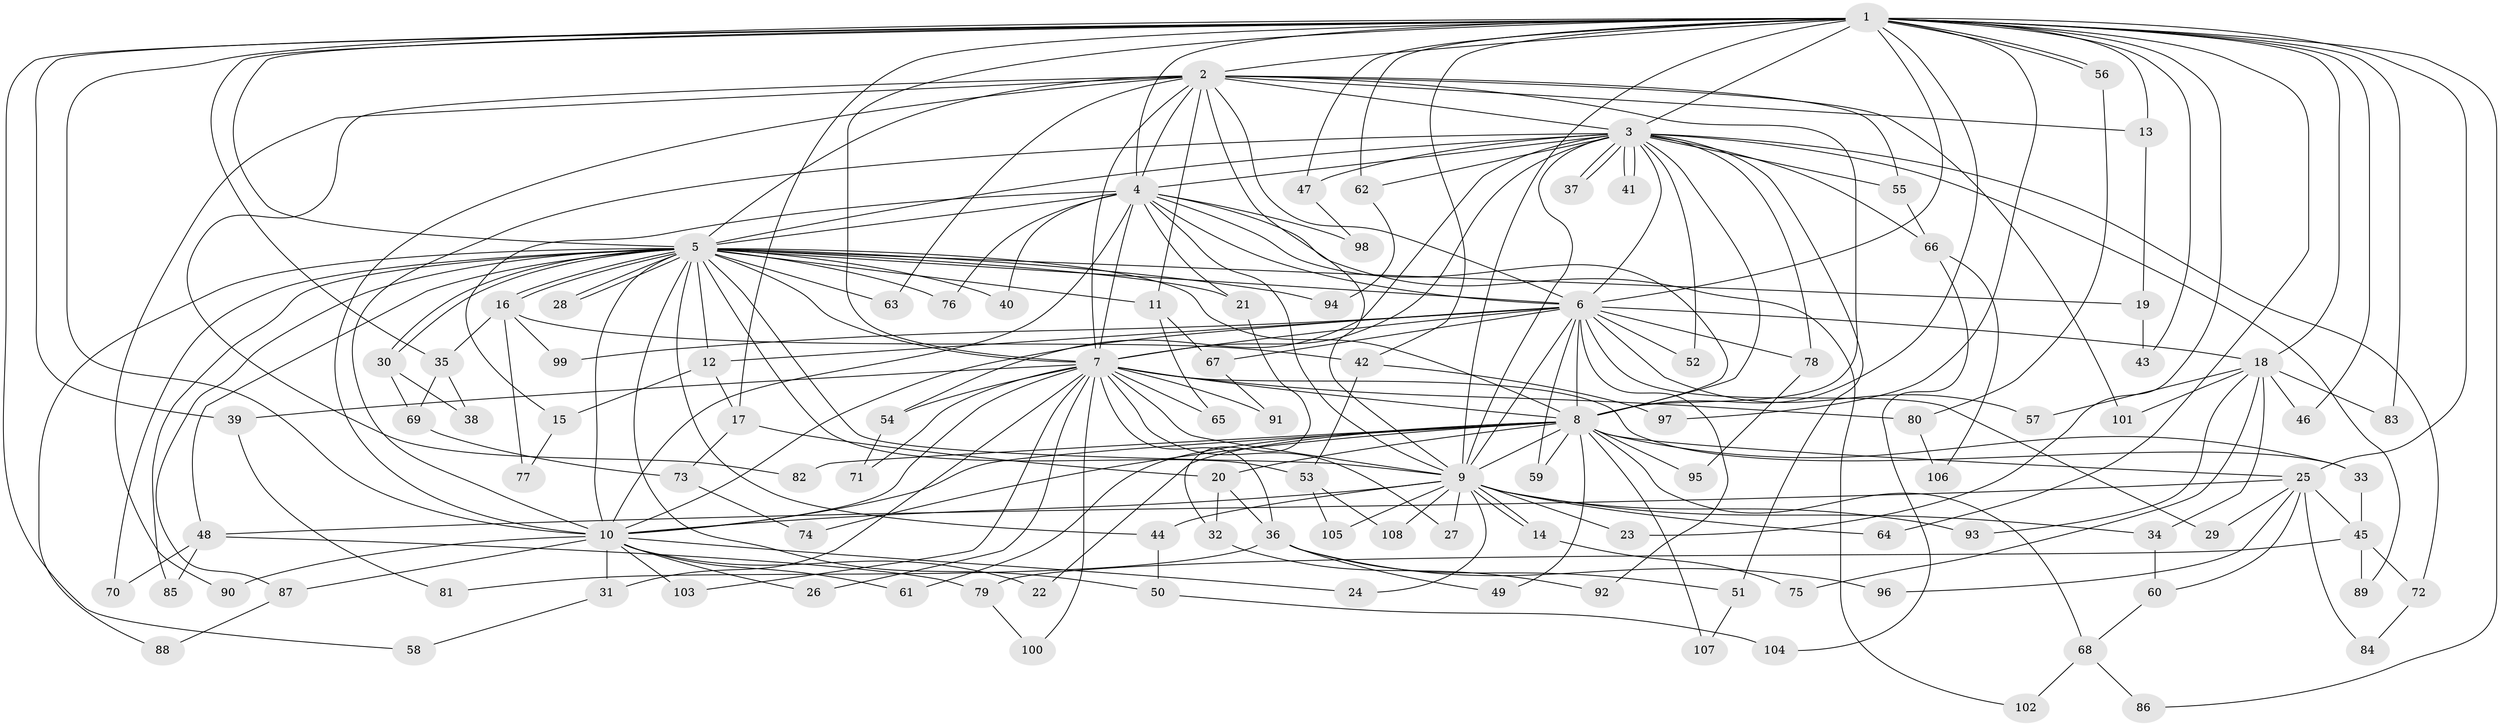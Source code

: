 // coarse degree distribution, {25: 0.011904761904761904, 12: 0.011904761904761904, 38: 0.011904761904761904, 19: 0.011904761904761904, 24: 0.011904761904761904, 17: 0.011904761904761904, 16: 0.011904761904761904, 4: 0.08333333333333333, 5: 0.03571428571428571, 2: 0.5119047619047619, 7: 0.011904761904761904, 8: 0.023809523809523808, 3: 0.2261904761904762, 11: 0.011904761904761904, 1: 0.011904761904761904}
// Generated by graph-tools (version 1.1) at 2025/23/03/03/25 07:23:38]
// undirected, 108 vertices, 241 edges
graph export_dot {
graph [start="1"]
  node [color=gray90,style=filled];
  1;
  2;
  3;
  4;
  5;
  6;
  7;
  8;
  9;
  10;
  11;
  12;
  13;
  14;
  15;
  16;
  17;
  18;
  19;
  20;
  21;
  22;
  23;
  24;
  25;
  26;
  27;
  28;
  29;
  30;
  31;
  32;
  33;
  34;
  35;
  36;
  37;
  38;
  39;
  40;
  41;
  42;
  43;
  44;
  45;
  46;
  47;
  48;
  49;
  50;
  51;
  52;
  53;
  54;
  55;
  56;
  57;
  58;
  59;
  60;
  61;
  62;
  63;
  64;
  65;
  66;
  67;
  68;
  69;
  70;
  71;
  72;
  73;
  74;
  75;
  76;
  77;
  78;
  79;
  80;
  81;
  82;
  83;
  84;
  85;
  86;
  87;
  88;
  89;
  90;
  91;
  92;
  93;
  94;
  95;
  96;
  97;
  98;
  99;
  100;
  101;
  102;
  103;
  104;
  105;
  106;
  107;
  108;
  1 -- 2;
  1 -- 3;
  1 -- 4;
  1 -- 5;
  1 -- 6;
  1 -- 7;
  1 -- 8;
  1 -- 9;
  1 -- 10;
  1 -- 13;
  1 -- 17;
  1 -- 18;
  1 -- 23;
  1 -- 25;
  1 -- 35;
  1 -- 39;
  1 -- 42;
  1 -- 43;
  1 -- 46;
  1 -- 47;
  1 -- 56;
  1 -- 56;
  1 -- 58;
  1 -- 62;
  1 -- 64;
  1 -- 83;
  1 -- 86;
  1 -- 97;
  2 -- 3;
  2 -- 4;
  2 -- 5;
  2 -- 6;
  2 -- 7;
  2 -- 8;
  2 -- 9;
  2 -- 10;
  2 -- 11;
  2 -- 13;
  2 -- 55;
  2 -- 63;
  2 -- 82;
  2 -- 90;
  2 -- 101;
  3 -- 4;
  3 -- 5;
  3 -- 6;
  3 -- 7;
  3 -- 8;
  3 -- 9;
  3 -- 10;
  3 -- 37;
  3 -- 37;
  3 -- 41;
  3 -- 41;
  3 -- 47;
  3 -- 51;
  3 -- 52;
  3 -- 54;
  3 -- 55;
  3 -- 62;
  3 -- 66;
  3 -- 72;
  3 -- 78;
  3 -- 89;
  4 -- 5;
  4 -- 6;
  4 -- 7;
  4 -- 8;
  4 -- 9;
  4 -- 10;
  4 -- 15;
  4 -- 21;
  4 -- 40;
  4 -- 76;
  4 -- 98;
  4 -- 102;
  5 -- 6;
  5 -- 7;
  5 -- 8;
  5 -- 9;
  5 -- 10;
  5 -- 11;
  5 -- 12;
  5 -- 16;
  5 -- 16;
  5 -- 19;
  5 -- 21;
  5 -- 28;
  5 -- 28;
  5 -- 30;
  5 -- 30;
  5 -- 40;
  5 -- 44;
  5 -- 48;
  5 -- 50;
  5 -- 53;
  5 -- 63;
  5 -- 70;
  5 -- 76;
  5 -- 85;
  5 -- 87;
  5 -- 88;
  5 -- 94;
  6 -- 7;
  6 -- 8;
  6 -- 9;
  6 -- 10;
  6 -- 12;
  6 -- 18;
  6 -- 29;
  6 -- 52;
  6 -- 57;
  6 -- 59;
  6 -- 67;
  6 -- 78;
  6 -- 92;
  6 -- 99;
  7 -- 8;
  7 -- 9;
  7 -- 10;
  7 -- 26;
  7 -- 27;
  7 -- 31;
  7 -- 33;
  7 -- 36;
  7 -- 39;
  7 -- 54;
  7 -- 65;
  7 -- 71;
  7 -- 80;
  7 -- 91;
  7 -- 100;
  7 -- 103;
  8 -- 9;
  8 -- 10;
  8 -- 20;
  8 -- 22;
  8 -- 25;
  8 -- 33;
  8 -- 49;
  8 -- 59;
  8 -- 61;
  8 -- 68;
  8 -- 74;
  8 -- 82;
  8 -- 95;
  8 -- 107;
  9 -- 10;
  9 -- 14;
  9 -- 14;
  9 -- 23;
  9 -- 24;
  9 -- 27;
  9 -- 34;
  9 -- 44;
  9 -- 64;
  9 -- 93;
  9 -- 105;
  9 -- 108;
  10 -- 22;
  10 -- 24;
  10 -- 26;
  10 -- 31;
  10 -- 61;
  10 -- 87;
  10 -- 90;
  10 -- 103;
  11 -- 65;
  11 -- 67;
  12 -- 15;
  12 -- 17;
  13 -- 19;
  14 -- 75;
  15 -- 77;
  16 -- 35;
  16 -- 42;
  16 -- 77;
  16 -- 99;
  17 -- 20;
  17 -- 73;
  18 -- 34;
  18 -- 46;
  18 -- 57;
  18 -- 75;
  18 -- 83;
  18 -- 93;
  18 -- 101;
  19 -- 43;
  20 -- 32;
  20 -- 36;
  21 -- 32;
  25 -- 29;
  25 -- 45;
  25 -- 48;
  25 -- 60;
  25 -- 84;
  25 -- 96;
  30 -- 38;
  30 -- 69;
  31 -- 58;
  32 -- 92;
  33 -- 45;
  34 -- 60;
  35 -- 38;
  35 -- 69;
  36 -- 49;
  36 -- 51;
  36 -- 81;
  36 -- 96;
  39 -- 81;
  42 -- 53;
  42 -- 97;
  44 -- 50;
  45 -- 72;
  45 -- 79;
  45 -- 89;
  47 -- 98;
  48 -- 70;
  48 -- 79;
  48 -- 85;
  50 -- 104;
  51 -- 107;
  53 -- 105;
  53 -- 108;
  54 -- 71;
  55 -- 66;
  56 -- 80;
  60 -- 68;
  62 -- 94;
  66 -- 104;
  66 -- 106;
  67 -- 91;
  68 -- 86;
  68 -- 102;
  69 -- 73;
  72 -- 84;
  73 -- 74;
  78 -- 95;
  79 -- 100;
  80 -- 106;
  87 -- 88;
}

